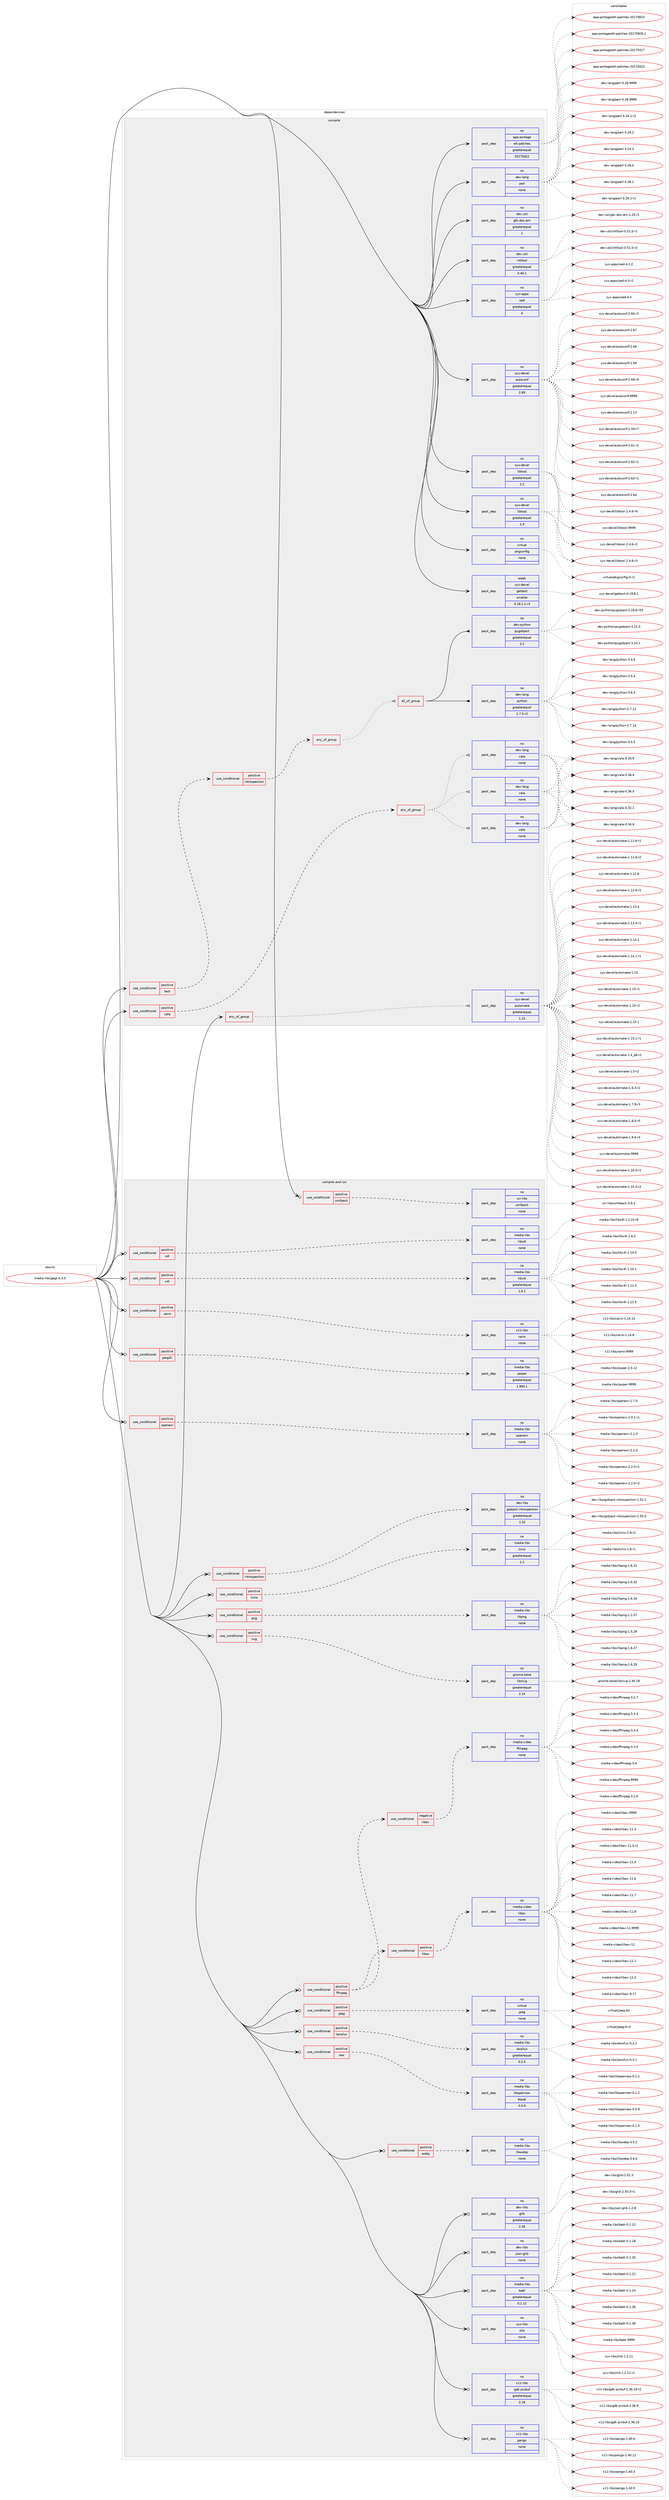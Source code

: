 digraph prolog {

# *************
# Graph options
# *************

newrank=true;
concentrate=true;
compound=true;
graph [rankdir=LR,fontname=Helvetica,fontsize=10,ranksep=1.5];#, ranksep=2.5, nodesep=0.2];
edge  [arrowhead=vee];
node  [fontname=Helvetica,fontsize=10];

# **********
# The ebuild
# **********

subgraph cluster_leftcol {
color=gray;
rank=same;
label=<<i>ebuild</i>>;
id [label="media-libs/gegl-0.3.0", color=red, width=4, href="../media-libs/gegl-0.3.0.svg"];
}

# ****************
# The dependencies
# ****************

subgraph cluster_midcol {
color=gray;
label=<<i>dependencies</i>>;
subgraph cluster_compile {
fillcolor="#eeeeee";
style=filled;
label=<<i>compile</i>>;
subgraph any5396 {
dependency360528 [label=<<TABLE BORDER="0" CELLBORDER="1" CELLSPACING="0" CELLPADDING="4"><TR><TD CELLPADDING="10">any_of_group</TD></TR></TABLE>>, shape=none, color=red];subgraph pack266048 {
dependency360529 [label=<<TABLE BORDER="0" CELLBORDER="1" CELLSPACING="0" CELLPADDING="4" WIDTH="220"><TR><TD ROWSPAN="6" CELLPADDING="30">pack_dep</TD></TR><TR><TD WIDTH="110">no</TD></TR><TR><TD>sys-devel</TD></TR><TR><TD>automake</TD></TR><TR><TD>greaterequal</TD></TR><TR><TD>1.15</TD></TR></TABLE>>, shape=none, color=blue];
}
dependency360528:e -> dependency360529:w [weight=20,style="dotted",arrowhead="oinv"];
}
id:e -> dependency360528:w [weight=20,style="solid",arrowhead="vee"];
subgraph cond88955 {
dependency360530 [label=<<TABLE BORDER="0" CELLBORDER="1" CELLSPACING="0" CELLPADDING="4"><TR><TD ROWSPAN="3" CELLPADDING="10">use_conditional</TD></TR><TR><TD>positive</TD></TR><TR><TD>test</TD></TR></TABLE>>, shape=none, color=red];
subgraph cond88956 {
dependency360531 [label=<<TABLE BORDER="0" CELLBORDER="1" CELLSPACING="0" CELLPADDING="4"><TR><TD ROWSPAN="3" CELLPADDING="10">use_conditional</TD></TR><TR><TD>positive</TD></TR><TR><TD>introspection</TD></TR></TABLE>>, shape=none, color=red];
subgraph any5397 {
dependency360532 [label=<<TABLE BORDER="0" CELLBORDER="1" CELLSPACING="0" CELLPADDING="4"><TR><TD CELLPADDING="10">any_of_group</TD></TR></TABLE>>, shape=none, color=red];subgraph all132 {
dependency360533 [label=<<TABLE BORDER="0" CELLBORDER="1" CELLSPACING="0" CELLPADDING="4"><TR><TD CELLPADDING="10">all_of_group</TD></TR></TABLE>>, shape=none, color=red];subgraph pack266049 {
dependency360534 [label=<<TABLE BORDER="0" CELLBORDER="1" CELLSPACING="0" CELLPADDING="4" WIDTH="220"><TR><TD ROWSPAN="6" CELLPADDING="30">pack_dep</TD></TR><TR><TD WIDTH="110">no</TD></TR><TR><TD>dev-lang</TD></TR><TR><TD>python</TD></TR><TR><TD>greaterequal</TD></TR><TR><TD>2.7.5-r2</TD></TR></TABLE>>, shape=none, color=blue];
}
dependency360533:e -> dependency360534:w [weight=20,style="solid",arrowhead="inv"];
subgraph pack266050 {
dependency360535 [label=<<TABLE BORDER="0" CELLBORDER="1" CELLSPACING="0" CELLPADDING="4" WIDTH="220"><TR><TD ROWSPAN="6" CELLPADDING="30">pack_dep</TD></TR><TR><TD WIDTH="110">no</TD></TR><TR><TD>dev-python</TD></TR><TR><TD>pygobject</TD></TR><TR><TD>greaterequal</TD></TR><TR><TD>3.2</TD></TR></TABLE>>, shape=none, color=blue];
}
dependency360533:e -> dependency360535:w [weight=20,style="solid",arrowhead="inv"];
}
dependency360532:e -> dependency360533:w [weight=20,style="dotted",arrowhead="oinv"];
}
dependency360531:e -> dependency360532:w [weight=20,style="dashed",arrowhead="vee"];
}
dependency360530:e -> dependency360531:w [weight=20,style="dashed",arrowhead="vee"];
}
id:e -> dependency360530:w [weight=20,style="solid",arrowhead="vee"];
subgraph cond88957 {
dependency360536 [label=<<TABLE BORDER="0" CELLBORDER="1" CELLSPACING="0" CELLPADDING="4"><TR><TD ROWSPAN="3" CELLPADDING="10">use_conditional</TD></TR><TR><TD>positive</TD></TR><TR><TD>vala</TD></TR></TABLE>>, shape=none, color=red];
subgraph any5398 {
dependency360537 [label=<<TABLE BORDER="0" CELLBORDER="1" CELLSPACING="0" CELLPADDING="4"><TR><TD CELLPADDING="10">any_of_group</TD></TR></TABLE>>, shape=none, color=red];subgraph pack266051 {
dependency360538 [label=<<TABLE BORDER="0" CELLBORDER="1" CELLSPACING="0" CELLPADDING="4" WIDTH="220"><TR><TD ROWSPAN="6" CELLPADDING="30">pack_dep</TD></TR><TR><TD WIDTH="110">no</TD></TR><TR><TD>dev-lang</TD></TR><TR><TD>vala</TD></TR><TR><TD>none</TD></TR><TR><TD></TD></TR></TABLE>>, shape=none, color=blue];
}
dependency360537:e -> dependency360538:w [weight=20,style="dotted",arrowhead="oinv"];
subgraph pack266052 {
dependency360539 [label=<<TABLE BORDER="0" CELLBORDER="1" CELLSPACING="0" CELLPADDING="4" WIDTH="220"><TR><TD ROWSPAN="6" CELLPADDING="30">pack_dep</TD></TR><TR><TD WIDTH="110">no</TD></TR><TR><TD>dev-lang</TD></TR><TR><TD>vala</TD></TR><TR><TD>none</TD></TR><TR><TD></TD></TR></TABLE>>, shape=none, color=blue];
}
dependency360537:e -> dependency360539:w [weight=20,style="dotted",arrowhead="oinv"];
subgraph pack266053 {
dependency360540 [label=<<TABLE BORDER="0" CELLBORDER="1" CELLSPACING="0" CELLPADDING="4" WIDTH="220"><TR><TD ROWSPAN="6" CELLPADDING="30">pack_dep</TD></TR><TR><TD WIDTH="110">no</TD></TR><TR><TD>dev-lang</TD></TR><TR><TD>vala</TD></TR><TR><TD>none</TD></TR><TR><TD></TD></TR></TABLE>>, shape=none, color=blue];
}
dependency360537:e -> dependency360540:w [weight=20,style="dotted",arrowhead="oinv"];
}
dependency360536:e -> dependency360537:w [weight=20,style="dashed",arrowhead="vee"];
}
id:e -> dependency360536:w [weight=20,style="solid",arrowhead="vee"];
subgraph pack266054 {
dependency360541 [label=<<TABLE BORDER="0" CELLBORDER="1" CELLSPACING="0" CELLPADDING="4" WIDTH="220"><TR><TD ROWSPAN="6" CELLPADDING="30">pack_dep</TD></TR><TR><TD WIDTH="110">no</TD></TR><TR><TD>app-portage</TD></TR><TR><TD>elt-patches</TD></TR><TR><TD>greaterequal</TD></TR><TR><TD>20170422</TD></TR></TABLE>>, shape=none, color=blue];
}
id:e -> dependency360541:w [weight=20,style="solid",arrowhead="vee"];
subgraph pack266055 {
dependency360542 [label=<<TABLE BORDER="0" CELLBORDER="1" CELLSPACING="0" CELLPADDING="4" WIDTH="220"><TR><TD ROWSPAN="6" CELLPADDING="30">pack_dep</TD></TR><TR><TD WIDTH="110">no</TD></TR><TR><TD>dev-lang</TD></TR><TR><TD>perl</TD></TR><TR><TD>none</TD></TR><TR><TD></TD></TR></TABLE>>, shape=none, color=blue];
}
id:e -> dependency360542:w [weight=20,style="solid",arrowhead="vee"];
subgraph pack266056 {
dependency360543 [label=<<TABLE BORDER="0" CELLBORDER="1" CELLSPACING="0" CELLPADDING="4" WIDTH="220"><TR><TD ROWSPAN="6" CELLPADDING="30">pack_dep</TD></TR><TR><TD WIDTH="110">no</TD></TR><TR><TD>dev-util</TD></TR><TR><TD>gtk-doc-am</TD></TR><TR><TD>greaterequal</TD></TR><TR><TD>1</TD></TR></TABLE>>, shape=none, color=blue];
}
id:e -> dependency360543:w [weight=20,style="solid",arrowhead="vee"];
subgraph pack266057 {
dependency360544 [label=<<TABLE BORDER="0" CELLBORDER="1" CELLSPACING="0" CELLPADDING="4" WIDTH="220"><TR><TD ROWSPAN="6" CELLPADDING="30">pack_dep</TD></TR><TR><TD WIDTH="110">no</TD></TR><TR><TD>dev-util</TD></TR><TR><TD>intltool</TD></TR><TR><TD>greaterequal</TD></TR><TR><TD>0.40.1</TD></TR></TABLE>>, shape=none, color=blue];
}
id:e -> dependency360544:w [weight=20,style="solid",arrowhead="vee"];
subgraph pack266058 {
dependency360545 [label=<<TABLE BORDER="0" CELLBORDER="1" CELLSPACING="0" CELLPADDING="4" WIDTH="220"><TR><TD ROWSPAN="6" CELLPADDING="30">pack_dep</TD></TR><TR><TD WIDTH="110">no</TD></TR><TR><TD>sys-apps</TD></TR><TR><TD>sed</TD></TR><TR><TD>greaterequal</TD></TR><TR><TD>4</TD></TR></TABLE>>, shape=none, color=blue];
}
id:e -> dependency360545:w [weight=20,style="solid",arrowhead="vee"];
subgraph pack266059 {
dependency360546 [label=<<TABLE BORDER="0" CELLBORDER="1" CELLSPACING="0" CELLPADDING="4" WIDTH="220"><TR><TD ROWSPAN="6" CELLPADDING="30">pack_dep</TD></TR><TR><TD WIDTH="110">no</TD></TR><TR><TD>sys-devel</TD></TR><TR><TD>autoconf</TD></TR><TR><TD>greaterequal</TD></TR><TR><TD>2.69</TD></TR></TABLE>>, shape=none, color=blue];
}
id:e -> dependency360546:w [weight=20,style="solid",arrowhead="vee"];
subgraph pack266060 {
dependency360547 [label=<<TABLE BORDER="0" CELLBORDER="1" CELLSPACING="0" CELLPADDING="4" WIDTH="220"><TR><TD ROWSPAN="6" CELLPADDING="30">pack_dep</TD></TR><TR><TD WIDTH="110">no</TD></TR><TR><TD>sys-devel</TD></TR><TR><TD>libtool</TD></TR><TR><TD>greaterequal</TD></TR><TR><TD>2.2</TD></TR></TABLE>>, shape=none, color=blue];
}
id:e -> dependency360547:w [weight=20,style="solid",arrowhead="vee"];
subgraph pack266061 {
dependency360548 [label=<<TABLE BORDER="0" CELLBORDER="1" CELLSPACING="0" CELLPADDING="4" WIDTH="220"><TR><TD ROWSPAN="6" CELLPADDING="30">pack_dep</TD></TR><TR><TD WIDTH="110">no</TD></TR><TR><TD>sys-devel</TD></TR><TR><TD>libtool</TD></TR><TR><TD>greaterequal</TD></TR><TR><TD>2.4</TD></TR></TABLE>>, shape=none, color=blue];
}
id:e -> dependency360548:w [weight=20,style="solid",arrowhead="vee"];
subgraph pack266062 {
dependency360549 [label=<<TABLE BORDER="0" CELLBORDER="1" CELLSPACING="0" CELLPADDING="4" WIDTH="220"><TR><TD ROWSPAN="6" CELLPADDING="30">pack_dep</TD></TR><TR><TD WIDTH="110">no</TD></TR><TR><TD>virtual</TD></TR><TR><TD>pkgconfig</TD></TR><TR><TD>none</TD></TR><TR><TD></TD></TR></TABLE>>, shape=none, color=blue];
}
id:e -> dependency360549:w [weight=20,style="solid",arrowhead="vee"];
subgraph pack266063 {
dependency360550 [label=<<TABLE BORDER="0" CELLBORDER="1" CELLSPACING="0" CELLPADDING="4" WIDTH="220"><TR><TD ROWSPAN="6" CELLPADDING="30">pack_dep</TD></TR><TR><TD WIDTH="110">weak</TD></TR><TR><TD>sys-devel</TD></TR><TR><TD>gettext</TD></TR><TR><TD>smaller</TD></TR><TR><TD>0.18.1.1-r3</TD></TR></TABLE>>, shape=none, color=blue];
}
id:e -> dependency360550:w [weight=20,style="solid",arrowhead="vee"];
}
subgraph cluster_compileandrun {
fillcolor="#eeeeee";
style=filled;
label=<<i>compile and run</i>>;
subgraph cond88958 {
dependency360551 [label=<<TABLE BORDER="0" CELLBORDER="1" CELLSPACING="0" CELLPADDING="4"><TR><TD ROWSPAN="3" CELLPADDING="10">use_conditional</TD></TR><TR><TD>positive</TD></TR><TR><TD>cairo</TD></TR></TABLE>>, shape=none, color=red];
subgraph pack266064 {
dependency360552 [label=<<TABLE BORDER="0" CELLBORDER="1" CELLSPACING="0" CELLPADDING="4" WIDTH="220"><TR><TD ROWSPAN="6" CELLPADDING="30">pack_dep</TD></TR><TR><TD WIDTH="110">no</TD></TR><TR><TD>x11-libs</TD></TR><TR><TD>cairo</TD></TR><TR><TD>none</TD></TR><TR><TD></TD></TR></TABLE>>, shape=none, color=blue];
}
dependency360551:e -> dependency360552:w [weight=20,style="dashed",arrowhead="vee"];
}
id:e -> dependency360551:w [weight=20,style="solid",arrowhead="odotvee"];
subgraph cond88959 {
dependency360553 [label=<<TABLE BORDER="0" CELLBORDER="1" CELLSPACING="0" CELLPADDING="4"><TR><TD ROWSPAN="3" CELLPADDING="10">use_conditional</TD></TR><TR><TD>positive</TD></TR><TR><TD>ffmpeg</TD></TR></TABLE>>, shape=none, color=red];
subgraph cond88960 {
dependency360554 [label=<<TABLE BORDER="0" CELLBORDER="1" CELLSPACING="0" CELLPADDING="4"><TR><TD ROWSPAN="3" CELLPADDING="10">use_conditional</TD></TR><TR><TD>positive</TD></TR><TR><TD>libav</TD></TR></TABLE>>, shape=none, color=red];
subgraph pack266065 {
dependency360555 [label=<<TABLE BORDER="0" CELLBORDER="1" CELLSPACING="0" CELLPADDING="4" WIDTH="220"><TR><TD ROWSPAN="6" CELLPADDING="30">pack_dep</TD></TR><TR><TD WIDTH="110">no</TD></TR><TR><TD>media-video</TD></TR><TR><TD>libav</TD></TR><TR><TD>none</TD></TR><TR><TD></TD></TR></TABLE>>, shape=none, color=blue];
}
dependency360554:e -> dependency360555:w [weight=20,style="dashed",arrowhead="vee"];
}
dependency360553:e -> dependency360554:w [weight=20,style="dashed",arrowhead="vee"];
subgraph cond88961 {
dependency360556 [label=<<TABLE BORDER="0" CELLBORDER="1" CELLSPACING="0" CELLPADDING="4"><TR><TD ROWSPAN="3" CELLPADDING="10">use_conditional</TD></TR><TR><TD>negative</TD></TR><TR><TD>libav</TD></TR></TABLE>>, shape=none, color=red];
subgraph pack266066 {
dependency360557 [label=<<TABLE BORDER="0" CELLBORDER="1" CELLSPACING="0" CELLPADDING="4" WIDTH="220"><TR><TD ROWSPAN="6" CELLPADDING="30">pack_dep</TD></TR><TR><TD WIDTH="110">no</TD></TR><TR><TD>media-video</TD></TR><TR><TD>ffmpeg</TD></TR><TR><TD>none</TD></TR><TR><TD></TD></TR></TABLE>>, shape=none, color=blue];
}
dependency360556:e -> dependency360557:w [weight=20,style="dashed",arrowhead="vee"];
}
dependency360553:e -> dependency360556:w [weight=20,style="dashed",arrowhead="vee"];
}
id:e -> dependency360553:w [weight=20,style="solid",arrowhead="odotvee"];
subgraph cond88962 {
dependency360558 [label=<<TABLE BORDER="0" CELLBORDER="1" CELLSPACING="0" CELLPADDING="4"><TR><TD ROWSPAN="3" CELLPADDING="10">use_conditional</TD></TR><TR><TD>positive</TD></TR><TR><TD>introspection</TD></TR></TABLE>>, shape=none, color=red];
subgraph pack266067 {
dependency360559 [label=<<TABLE BORDER="0" CELLBORDER="1" CELLSPACING="0" CELLPADDING="4" WIDTH="220"><TR><TD ROWSPAN="6" CELLPADDING="30">pack_dep</TD></TR><TR><TD WIDTH="110">no</TD></TR><TR><TD>dev-libs</TD></TR><TR><TD>gobject-introspection</TD></TR><TR><TD>greaterequal</TD></TR><TR><TD>1.32</TD></TR></TABLE>>, shape=none, color=blue];
}
dependency360558:e -> dependency360559:w [weight=20,style="dashed",arrowhead="vee"];
}
id:e -> dependency360558:w [weight=20,style="solid",arrowhead="odotvee"];
subgraph cond88963 {
dependency360560 [label=<<TABLE BORDER="0" CELLBORDER="1" CELLSPACING="0" CELLPADDING="4"><TR><TD ROWSPAN="3" CELLPADDING="10">use_conditional</TD></TR><TR><TD>positive</TD></TR><TR><TD>jpeg</TD></TR></TABLE>>, shape=none, color=red];
subgraph pack266068 {
dependency360561 [label=<<TABLE BORDER="0" CELLBORDER="1" CELLSPACING="0" CELLPADDING="4" WIDTH="220"><TR><TD ROWSPAN="6" CELLPADDING="30">pack_dep</TD></TR><TR><TD WIDTH="110">no</TD></TR><TR><TD>virtual</TD></TR><TR><TD>jpeg</TD></TR><TR><TD>none</TD></TR><TR><TD></TD></TR></TABLE>>, shape=none, color=blue];
}
dependency360560:e -> dependency360561:w [weight=20,style="dashed",arrowhead="vee"];
}
id:e -> dependency360560:w [weight=20,style="solid",arrowhead="odotvee"];
subgraph cond88964 {
dependency360562 [label=<<TABLE BORDER="0" CELLBORDER="1" CELLSPACING="0" CELLPADDING="4"><TR><TD ROWSPAN="3" CELLPADDING="10">use_conditional</TD></TR><TR><TD>positive</TD></TR><TR><TD>jpeg2k</TD></TR></TABLE>>, shape=none, color=red];
subgraph pack266069 {
dependency360563 [label=<<TABLE BORDER="0" CELLBORDER="1" CELLSPACING="0" CELLPADDING="4" WIDTH="220"><TR><TD ROWSPAN="6" CELLPADDING="30">pack_dep</TD></TR><TR><TD WIDTH="110">no</TD></TR><TR><TD>media-libs</TD></TR><TR><TD>jasper</TD></TR><TR><TD>greaterequal</TD></TR><TR><TD>1.900.1</TD></TR></TABLE>>, shape=none, color=blue];
}
dependency360562:e -> dependency360563:w [weight=20,style="dashed",arrowhead="vee"];
}
id:e -> dependency360562:w [weight=20,style="solid",arrowhead="odotvee"];
subgraph cond88965 {
dependency360564 [label=<<TABLE BORDER="0" CELLBORDER="1" CELLSPACING="0" CELLPADDING="4"><TR><TD ROWSPAN="3" CELLPADDING="10">use_conditional</TD></TR><TR><TD>positive</TD></TR><TR><TD>lcms</TD></TR></TABLE>>, shape=none, color=red];
subgraph pack266070 {
dependency360565 [label=<<TABLE BORDER="0" CELLBORDER="1" CELLSPACING="0" CELLPADDING="4" WIDTH="220"><TR><TD ROWSPAN="6" CELLPADDING="30">pack_dep</TD></TR><TR><TD WIDTH="110">no</TD></TR><TR><TD>media-libs</TD></TR><TR><TD>lcms</TD></TR><TR><TD>greaterequal</TD></TR><TR><TD>2.2</TD></TR></TABLE>>, shape=none, color=blue];
}
dependency360564:e -> dependency360565:w [weight=20,style="dashed",arrowhead="vee"];
}
id:e -> dependency360564:w [weight=20,style="solid",arrowhead="odotvee"];
subgraph cond88966 {
dependency360566 [label=<<TABLE BORDER="0" CELLBORDER="1" CELLSPACING="0" CELLPADDING="4"><TR><TD ROWSPAN="3" CELLPADDING="10">use_conditional</TD></TR><TR><TD>positive</TD></TR><TR><TD>lensfun</TD></TR></TABLE>>, shape=none, color=red];
subgraph pack266071 {
dependency360567 [label=<<TABLE BORDER="0" CELLBORDER="1" CELLSPACING="0" CELLPADDING="4" WIDTH="220"><TR><TD ROWSPAN="6" CELLPADDING="30">pack_dep</TD></TR><TR><TD WIDTH="110">no</TD></TR><TR><TD>media-libs</TD></TR><TR><TD>lensfun</TD></TR><TR><TD>greaterequal</TD></TR><TR><TD>0.2.5</TD></TR></TABLE>>, shape=none, color=blue];
}
dependency360566:e -> dependency360567:w [weight=20,style="dashed",arrowhead="vee"];
}
id:e -> dependency360566:w [weight=20,style="solid",arrowhead="odotvee"];
subgraph cond88967 {
dependency360568 [label=<<TABLE BORDER="0" CELLBORDER="1" CELLSPACING="0" CELLPADDING="4"><TR><TD ROWSPAN="3" CELLPADDING="10">use_conditional</TD></TR><TR><TD>positive</TD></TR><TR><TD>openexr</TD></TR></TABLE>>, shape=none, color=red];
subgraph pack266072 {
dependency360569 [label=<<TABLE BORDER="0" CELLBORDER="1" CELLSPACING="0" CELLPADDING="4" WIDTH="220"><TR><TD ROWSPAN="6" CELLPADDING="30">pack_dep</TD></TR><TR><TD WIDTH="110">no</TD></TR><TR><TD>media-libs</TD></TR><TR><TD>openexr</TD></TR><TR><TD>none</TD></TR><TR><TD></TD></TR></TABLE>>, shape=none, color=blue];
}
dependency360568:e -> dependency360569:w [weight=20,style="dashed",arrowhead="vee"];
}
id:e -> dependency360568:w [weight=20,style="solid",arrowhead="odotvee"];
subgraph cond88968 {
dependency360570 [label=<<TABLE BORDER="0" CELLBORDER="1" CELLSPACING="0" CELLPADDING="4"><TR><TD ROWSPAN="3" CELLPADDING="10">use_conditional</TD></TR><TR><TD>positive</TD></TR><TR><TD>png</TD></TR></TABLE>>, shape=none, color=red];
subgraph pack266073 {
dependency360571 [label=<<TABLE BORDER="0" CELLBORDER="1" CELLSPACING="0" CELLPADDING="4" WIDTH="220"><TR><TD ROWSPAN="6" CELLPADDING="30">pack_dep</TD></TR><TR><TD WIDTH="110">no</TD></TR><TR><TD>media-libs</TD></TR><TR><TD>libpng</TD></TR><TR><TD>none</TD></TR><TR><TD></TD></TR></TABLE>>, shape=none, color=blue];
}
dependency360570:e -> dependency360571:w [weight=20,style="dashed",arrowhead="vee"];
}
id:e -> dependency360570:w [weight=20,style="solid",arrowhead="odotvee"];
subgraph cond88969 {
dependency360572 [label=<<TABLE BORDER="0" CELLBORDER="1" CELLSPACING="0" CELLPADDING="4"><TR><TD ROWSPAN="3" CELLPADDING="10">use_conditional</TD></TR><TR><TD>positive</TD></TR><TR><TD>raw</TD></TR></TABLE>>, shape=none, color=red];
subgraph pack266074 {
dependency360573 [label=<<TABLE BORDER="0" CELLBORDER="1" CELLSPACING="0" CELLPADDING="4" WIDTH="220"><TR><TD ROWSPAN="6" CELLPADDING="30">pack_dep</TD></TR><TR><TD WIDTH="110">no</TD></TR><TR><TD>media-libs</TD></TR><TR><TD>libopenraw</TD></TR><TR><TD>equal</TD></TR><TR><TD>0.0.9</TD></TR></TABLE>>, shape=none, color=blue];
}
dependency360572:e -> dependency360573:w [weight=20,style="dashed",arrowhead="vee"];
}
id:e -> dependency360572:w [weight=20,style="solid",arrowhead="odotvee"];
subgraph cond88970 {
dependency360574 [label=<<TABLE BORDER="0" CELLBORDER="1" CELLSPACING="0" CELLPADDING="4"><TR><TD ROWSPAN="3" CELLPADDING="10">use_conditional</TD></TR><TR><TD>positive</TD></TR><TR><TD>sdl</TD></TR></TABLE>>, shape=none, color=red];
subgraph pack266075 {
dependency360575 [label=<<TABLE BORDER="0" CELLBORDER="1" CELLSPACING="0" CELLPADDING="4" WIDTH="220"><TR><TD ROWSPAN="6" CELLPADDING="30">pack_dep</TD></TR><TR><TD WIDTH="110">no</TD></TR><TR><TD>media-libs</TD></TR><TR><TD>libsdl</TD></TR><TR><TD>none</TD></TR><TR><TD></TD></TR></TABLE>>, shape=none, color=blue];
}
dependency360574:e -> dependency360575:w [weight=20,style="dashed",arrowhead="vee"];
}
id:e -> dependency360574:w [weight=20,style="solid",arrowhead="odotvee"];
subgraph cond88971 {
dependency360576 [label=<<TABLE BORDER="0" CELLBORDER="1" CELLSPACING="0" CELLPADDING="4"><TR><TD ROWSPAN="3" CELLPADDING="10">use_conditional</TD></TR><TR><TD>positive</TD></TR><TR><TD>svg</TD></TR></TABLE>>, shape=none, color=red];
subgraph pack266076 {
dependency360577 [label=<<TABLE BORDER="0" CELLBORDER="1" CELLSPACING="0" CELLPADDING="4" WIDTH="220"><TR><TD ROWSPAN="6" CELLPADDING="30">pack_dep</TD></TR><TR><TD WIDTH="110">no</TD></TR><TR><TD>gnome-base</TD></TR><TR><TD>librsvg</TD></TR><TR><TD>greaterequal</TD></TR><TR><TD>2.14</TD></TR></TABLE>>, shape=none, color=blue];
}
dependency360576:e -> dependency360577:w [weight=20,style="dashed",arrowhead="vee"];
}
id:e -> dependency360576:w [weight=20,style="solid",arrowhead="odotvee"];
subgraph cond88972 {
dependency360578 [label=<<TABLE BORDER="0" CELLBORDER="1" CELLSPACING="0" CELLPADDING="4"><TR><TD ROWSPAN="3" CELLPADDING="10">use_conditional</TD></TR><TR><TD>positive</TD></TR><TR><TD>umfpack</TD></TR></TABLE>>, shape=none, color=red];
subgraph pack266077 {
dependency360579 [label=<<TABLE BORDER="0" CELLBORDER="1" CELLSPACING="0" CELLPADDING="4" WIDTH="220"><TR><TD ROWSPAN="6" CELLPADDING="30">pack_dep</TD></TR><TR><TD WIDTH="110">no</TD></TR><TR><TD>sci-libs</TD></TR><TR><TD>umfpack</TD></TR><TR><TD>none</TD></TR><TR><TD></TD></TR></TABLE>>, shape=none, color=blue];
}
dependency360578:e -> dependency360579:w [weight=20,style="dashed",arrowhead="vee"];
}
id:e -> dependency360578:w [weight=20,style="solid",arrowhead="odotvee"];
subgraph cond88973 {
dependency360580 [label=<<TABLE BORDER="0" CELLBORDER="1" CELLSPACING="0" CELLPADDING="4"><TR><TD ROWSPAN="3" CELLPADDING="10">use_conditional</TD></TR><TR><TD>positive</TD></TR><TR><TD>v4l</TD></TR></TABLE>>, shape=none, color=red];
subgraph pack266078 {
dependency360581 [label=<<TABLE BORDER="0" CELLBORDER="1" CELLSPACING="0" CELLPADDING="4" WIDTH="220"><TR><TD ROWSPAN="6" CELLPADDING="30">pack_dep</TD></TR><TR><TD WIDTH="110">no</TD></TR><TR><TD>media-libs</TD></TR><TR><TD>libv4l</TD></TR><TR><TD>greaterequal</TD></TR><TR><TD>1.0.1</TD></TR></TABLE>>, shape=none, color=blue];
}
dependency360580:e -> dependency360581:w [weight=20,style="dashed",arrowhead="vee"];
}
id:e -> dependency360580:w [weight=20,style="solid",arrowhead="odotvee"];
subgraph cond88974 {
dependency360582 [label=<<TABLE BORDER="0" CELLBORDER="1" CELLSPACING="0" CELLPADDING="4"><TR><TD ROWSPAN="3" CELLPADDING="10">use_conditional</TD></TR><TR><TD>positive</TD></TR><TR><TD>webp</TD></TR></TABLE>>, shape=none, color=red];
subgraph pack266079 {
dependency360583 [label=<<TABLE BORDER="0" CELLBORDER="1" CELLSPACING="0" CELLPADDING="4" WIDTH="220"><TR><TD ROWSPAN="6" CELLPADDING="30">pack_dep</TD></TR><TR><TD WIDTH="110">no</TD></TR><TR><TD>media-libs</TD></TR><TR><TD>libwebp</TD></TR><TR><TD>none</TD></TR><TR><TD></TD></TR></TABLE>>, shape=none, color=blue];
}
dependency360582:e -> dependency360583:w [weight=20,style="dashed",arrowhead="vee"];
}
id:e -> dependency360582:w [weight=20,style="solid",arrowhead="odotvee"];
subgraph pack266080 {
dependency360584 [label=<<TABLE BORDER="0" CELLBORDER="1" CELLSPACING="0" CELLPADDING="4" WIDTH="220"><TR><TD ROWSPAN="6" CELLPADDING="30">pack_dep</TD></TR><TR><TD WIDTH="110">no</TD></TR><TR><TD>dev-libs</TD></TR><TR><TD>glib</TD></TR><TR><TD>greaterequal</TD></TR><TR><TD>2.36</TD></TR></TABLE>>, shape=none, color=blue];
}
id:e -> dependency360584:w [weight=20,style="solid",arrowhead="odotvee"];
subgraph pack266081 {
dependency360585 [label=<<TABLE BORDER="0" CELLBORDER="1" CELLSPACING="0" CELLPADDING="4" WIDTH="220"><TR><TD ROWSPAN="6" CELLPADDING="30">pack_dep</TD></TR><TR><TD WIDTH="110">no</TD></TR><TR><TD>dev-libs</TD></TR><TR><TD>json-glib</TD></TR><TR><TD>none</TD></TR><TR><TD></TD></TR></TABLE>>, shape=none, color=blue];
}
id:e -> dependency360585:w [weight=20,style="solid",arrowhead="odotvee"];
subgraph pack266082 {
dependency360586 [label=<<TABLE BORDER="0" CELLBORDER="1" CELLSPACING="0" CELLPADDING="4" WIDTH="220"><TR><TD ROWSPAN="6" CELLPADDING="30">pack_dep</TD></TR><TR><TD WIDTH="110">no</TD></TR><TR><TD>media-libs</TD></TR><TR><TD>babl</TD></TR><TR><TD>greaterequal</TD></TR><TR><TD>0.1.12</TD></TR></TABLE>>, shape=none, color=blue];
}
id:e -> dependency360586:w [weight=20,style="solid",arrowhead="odotvee"];
subgraph pack266083 {
dependency360587 [label=<<TABLE BORDER="0" CELLBORDER="1" CELLSPACING="0" CELLPADDING="4" WIDTH="220"><TR><TD ROWSPAN="6" CELLPADDING="30">pack_dep</TD></TR><TR><TD WIDTH="110">no</TD></TR><TR><TD>sys-libs</TD></TR><TR><TD>zlib</TD></TR><TR><TD>none</TD></TR><TR><TD></TD></TR></TABLE>>, shape=none, color=blue];
}
id:e -> dependency360587:w [weight=20,style="solid",arrowhead="odotvee"];
subgraph pack266084 {
dependency360588 [label=<<TABLE BORDER="0" CELLBORDER="1" CELLSPACING="0" CELLPADDING="4" WIDTH="220"><TR><TD ROWSPAN="6" CELLPADDING="30">pack_dep</TD></TR><TR><TD WIDTH="110">no</TD></TR><TR><TD>x11-libs</TD></TR><TR><TD>gdk-pixbuf</TD></TR><TR><TD>greaterequal</TD></TR><TR><TD>2.18</TD></TR></TABLE>>, shape=none, color=blue];
}
id:e -> dependency360588:w [weight=20,style="solid",arrowhead="odotvee"];
subgraph pack266085 {
dependency360589 [label=<<TABLE BORDER="0" CELLBORDER="1" CELLSPACING="0" CELLPADDING="4" WIDTH="220"><TR><TD ROWSPAN="6" CELLPADDING="30">pack_dep</TD></TR><TR><TD WIDTH="110">no</TD></TR><TR><TD>x11-libs</TD></TR><TR><TD>pango</TD></TR><TR><TD>none</TD></TR><TR><TD></TD></TR></TABLE>>, shape=none, color=blue];
}
id:e -> dependency360589:w [weight=20,style="solid",arrowhead="odotvee"];
}
subgraph cluster_run {
fillcolor="#eeeeee";
style=filled;
label=<<i>run</i>>;
}
}

# **************
# The candidates
# **************

subgraph cluster_choices {
rank=same;
color=gray;
label=<<i>candidates</i>>;

subgraph choice266048 {
color=black;
nodesep=1;
choice11512111545100101118101108479711711611110997107101454946494846514511449 [label="sys-devel/automake-1.10.3-r1", color=red, width=4,href="../sys-devel/automake-1.10.3-r1.svg"];
choice11512111545100101118101108479711711611110997107101454946494846514511450 [label="sys-devel/automake-1.10.3-r2", color=red, width=4,href="../sys-devel/automake-1.10.3-r2.svg"];
choice11512111545100101118101108479711711611110997107101454946494946544511449 [label="sys-devel/automake-1.11.6-r1", color=red, width=4,href="../sys-devel/automake-1.11.6-r1.svg"];
choice11512111545100101118101108479711711611110997107101454946494946544511450 [label="sys-devel/automake-1.11.6-r2", color=red, width=4,href="../sys-devel/automake-1.11.6-r2.svg"];
choice1151211154510010111810110847971171161111099710710145494649504654 [label="sys-devel/automake-1.12.6", color=red, width=4,href="../sys-devel/automake-1.12.6.svg"];
choice11512111545100101118101108479711711611110997107101454946495046544511449 [label="sys-devel/automake-1.12.6-r1", color=red, width=4,href="../sys-devel/automake-1.12.6-r1.svg"];
choice1151211154510010111810110847971171161111099710710145494649514652 [label="sys-devel/automake-1.13.4", color=red, width=4,href="../sys-devel/automake-1.13.4.svg"];
choice11512111545100101118101108479711711611110997107101454946495146524511449 [label="sys-devel/automake-1.13.4-r1", color=red, width=4,href="../sys-devel/automake-1.13.4-r1.svg"];
choice1151211154510010111810110847971171161111099710710145494649524649 [label="sys-devel/automake-1.14.1", color=red, width=4,href="../sys-devel/automake-1.14.1.svg"];
choice11512111545100101118101108479711711611110997107101454946495246494511449 [label="sys-devel/automake-1.14.1-r1", color=red, width=4,href="../sys-devel/automake-1.14.1-r1.svg"];
choice115121115451001011181011084797117116111109971071014549464953 [label="sys-devel/automake-1.15", color=red, width=4,href="../sys-devel/automake-1.15.svg"];
choice1151211154510010111810110847971171161111099710710145494649534511449 [label="sys-devel/automake-1.15-r1", color=red, width=4,href="../sys-devel/automake-1.15-r1.svg"];
choice1151211154510010111810110847971171161111099710710145494649534511450 [label="sys-devel/automake-1.15-r2", color=red, width=4,href="../sys-devel/automake-1.15-r2.svg"];
choice1151211154510010111810110847971171161111099710710145494649534649 [label="sys-devel/automake-1.15.1", color=red, width=4,href="../sys-devel/automake-1.15.1.svg"];
choice11512111545100101118101108479711711611110997107101454946495346494511449 [label="sys-devel/automake-1.15.1-r1", color=red, width=4,href="../sys-devel/automake-1.15.1-r1.svg"];
choice115121115451001011181011084797117116111109971071014549465295112544511450 [label="sys-devel/automake-1.4_p6-r2", color=red, width=4,href="../sys-devel/automake-1.4_p6-r2.svg"];
choice11512111545100101118101108479711711611110997107101454946534511450 [label="sys-devel/automake-1.5-r2", color=red, width=4,href="../sys-devel/automake-1.5-r2.svg"];
choice115121115451001011181011084797117116111109971071014549465446514511450 [label="sys-devel/automake-1.6.3-r2", color=red, width=4,href="../sys-devel/automake-1.6.3-r2.svg"];
choice115121115451001011181011084797117116111109971071014549465546574511451 [label="sys-devel/automake-1.7.9-r3", color=red, width=4,href="../sys-devel/automake-1.7.9-r3.svg"];
choice115121115451001011181011084797117116111109971071014549465646534511453 [label="sys-devel/automake-1.8.5-r5", color=red, width=4,href="../sys-devel/automake-1.8.5-r5.svg"];
choice115121115451001011181011084797117116111109971071014549465746544511452 [label="sys-devel/automake-1.9.6-r4", color=red, width=4,href="../sys-devel/automake-1.9.6-r4.svg"];
choice115121115451001011181011084797117116111109971071014557575757 [label="sys-devel/automake-9999", color=red, width=4,href="../sys-devel/automake-9999.svg"];
dependency360529:e -> choice11512111545100101118101108479711711611110997107101454946494846514511449:w [style=dotted,weight="100"];
dependency360529:e -> choice11512111545100101118101108479711711611110997107101454946494846514511450:w [style=dotted,weight="100"];
dependency360529:e -> choice11512111545100101118101108479711711611110997107101454946494946544511449:w [style=dotted,weight="100"];
dependency360529:e -> choice11512111545100101118101108479711711611110997107101454946494946544511450:w [style=dotted,weight="100"];
dependency360529:e -> choice1151211154510010111810110847971171161111099710710145494649504654:w [style=dotted,weight="100"];
dependency360529:e -> choice11512111545100101118101108479711711611110997107101454946495046544511449:w [style=dotted,weight="100"];
dependency360529:e -> choice1151211154510010111810110847971171161111099710710145494649514652:w [style=dotted,weight="100"];
dependency360529:e -> choice11512111545100101118101108479711711611110997107101454946495146524511449:w [style=dotted,weight="100"];
dependency360529:e -> choice1151211154510010111810110847971171161111099710710145494649524649:w [style=dotted,weight="100"];
dependency360529:e -> choice11512111545100101118101108479711711611110997107101454946495246494511449:w [style=dotted,weight="100"];
dependency360529:e -> choice115121115451001011181011084797117116111109971071014549464953:w [style=dotted,weight="100"];
dependency360529:e -> choice1151211154510010111810110847971171161111099710710145494649534511449:w [style=dotted,weight="100"];
dependency360529:e -> choice1151211154510010111810110847971171161111099710710145494649534511450:w [style=dotted,weight="100"];
dependency360529:e -> choice1151211154510010111810110847971171161111099710710145494649534649:w [style=dotted,weight="100"];
dependency360529:e -> choice11512111545100101118101108479711711611110997107101454946495346494511449:w [style=dotted,weight="100"];
dependency360529:e -> choice115121115451001011181011084797117116111109971071014549465295112544511450:w [style=dotted,weight="100"];
dependency360529:e -> choice11512111545100101118101108479711711611110997107101454946534511450:w [style=dotted,weight="100"];
dependency360529:e -> choice115121115451001011181011084797117116111109971071014549465446514511450:w [style=dotted,weight="100"];
dependency360529:e -> choice115121115451001011181011084797117116111109971071014549465546574511451:w [style=dotted,weight="100"];
dependency360529:e -> choice115121115451001011181011084797117116111109971071014549465646534511453:w [style=dotted,weight="100"];
dependency360529:e -> choice115121115451001011181011084797117116111109971071014549465746544511452:w [style=dotted,weight="100"];
dependency360529:e -> choice115121115451001011181011084797117116111109971071014557575757:w [style=dotted,weight="100"];
}
subgraph choice266049 {
color=black;
nodesep=1;
choice10010111845108971101034711212111610411111045504655464950 [label="dev-lang/python-2.7.12", color=red, width=4,href="../dev-lang/python-2.7.12.svg"];
choice10010111845108971101034711212111610411111045504655464952 [label="dev-lang/python-2.7.14", color=red, width=4,href="../dev-lang/python-2.7.14.svg"];
choice100101118451089711010347112121116104111110455146524653 [label="dev-lang/python-3.4.5", color=red, width=4,href="../dev-lang/python-3.4.5.svg"];
choice100101118451089711010347112121116104111110455146524654 [label="dev-lang/python-3.4.6", color=red, width=4,href="../dev-lang/python-3.4.6.svg"];
choice100101118451089711010347112121116104111110455146534652 [label="dev-lang/python-3.5.4", color=red, width=4,href="../dev-lang/python-3.5.4.svg"];
choice100101118451089711010347112121116104111110455146544651 [label="dev-lang/python-3.6.3", color=red, width=4,href="../dev-lang/python-3.6.3.svg"];
dependency360534:e -> choice10010111845108971101034711212111610411111045504655464950:w [style=dotted,weight="100"];
dependency360534:e -> choice10010111845108971101034711212111610411111045504655464952:w [style=dotted,weight="100"];
dependency360534:e -> choice100101118451089711010347112121116104111110455146524653:w [style=dotted,weight="100"];
dependency360534:e -> choice100101118451089711010347112121116104111110455146524654:w [style=dotted,weight="100"];
dependency360534:e -> choice100101118451089711010347112121116104111110455146534652:w [style=dotted,weight="100"];
dependency360534:e -> choice100101118451089711010347112121116104111110455146544651:w [style=dotted,weight="100"];
}
subgraph choice266050 {
color=black;
nodesep=1;
choice1001011184511212111610411111047112121103111981061019911645504650564654451145353 [label="dev-python/pygobject-2.28.6-r55", color=red, width=4,href="../dev-python/pygobject-2.28.6-r55.svg"];
choice1001011184511212111610411111047112121103111981061019911645514650504648 [label="dev-python/pygobject-3.22.0", color=red, width=4,href="../dev-python/pygobject-3.22.0.svg"];
choice1001011184511212111610411111047112121103111981061019911645514650524649 [label="dev-python/pygobject-3.24.1", color=red, width=4,href="../dev-python/pygobject-3.24.1.svg"];
dependency360535:e -> choice1001011184511212111610411111047112121103111981061019911645504650564654451145353:w [style=dotted,weight="100"];
dependency360535:e -> choice1001011184511212111610411111047112121103111981061019911645514650504648:w [style=dotted,weight="100"];
dependency360535:e -> choice1001011184511212111610411111047112121103111981061019911645514650524649:w [style=dotted,weight="100"];
}
subgraph choice266051 {
color=black;
nodesep=1;
choice100101118451089711010347118971089745484651504649 [label="dev-lang/vala-0.32.1", color=red, width=4,href="../dev-lang/vala-0.32.1.svg"];
choice100101118451089711010347118971089745484651524656 [label="dev-lang/vala-0.34.8", color=red, width=4,href="../dev-lang/vala-0.34.8.svg"];
choice100101118451089711010347118971089745484651524657 [label="dev-lang/vala-0.34.9", color=red, width=4,href="../dev-lang/vala-0.34.9.svg"];
choice100101118451089711010347118971089745484651544652 [label="dev-lang/vala-0.36.4", color=red, width=4,href="../dev-lang/vala-0.36.4.svg"];
choice100101118451089711010347118971089745484651544653 [label="dev-lang/vala-0.36.5", color=red, width=4,href="../dev-lang/vala-0.36.5.svg"];
dependency360538:e -> choice100101118451089711010347118971089745484651504649:w [style=dotted,weight="100"];
dependency360538:e -> choice100101118451089711010347118971089745484651524656:w [style=dotted,weight="100"];
dependency360538:e -> choice100101118451089711010347118971089745484651524657:w [style=dotted,weight="100"];
dependency360538:e -> choice100101118451089711010347118971089745484651544652:w [style=dotted,weight="100"];
dependency360538:e -> choice100101118451089711010347118971089745484651544653:w [style=dotted,weight="100"];
}
subgraph choice266052 {
color=black;
nodesep=1;
choice100101118451089711010347118971089745484651504649 [label="dev-lang/vala-0.32.1", color=red, width=4,href="../dev-lang/vala-0.32.1.svg"];
choice100101118451089711010347118971089745484651524656 [label="dev-lang/vala-0.34.8", color=red, width=4,href="../dev-lang/vala-0.34.8.svg"];
choice100101118451089711010347118971089745484651524657 [label="dev-lang/vala-0.34.9", color=red, width=4,href="../dev-lang/vala-0.34.9.svg"];
choice100101118451089711010347118971089745484651544652 [label="dev-lang/vala-0.36.4", color=red, width=4,href="../dev-lang/vala-0.36.4.svg"];
choice100101118451089711010347118971089745484651544653 [label="dev-lang/vala-0.36.5", color=red, width=4,href="../dev-lang/vala-0.36.5.svg"];
dependency360539:e -> choice100101118451089711010347118971089745484651504649:w [style=dotted,weight="100"];
dependency360539:e -> choice100101118451089711010347118971089745484651524656:w [style=dotted,weight="100"];
dependency360539:e -> choice100101118451089711010347118971089745484651524657:w [style=dotted,weight="100"];
dependency360539:e -> choice100101118451089711010347118971089745484651544652:w [style=dotted,weight="100"];
dependency360539:e -> choice100101118451089711010347118971089745484651544653:w [style=dotted,weight="100"];
}
subgraph choice266053 {
color=black;
nodesep=1;
choice100101118451089711010347118971089745484651504649 [label="dev-lang/vala-0.32.1", color=red, width=4,href="../dev-lang/vala-0.32.1.svg"];
choice100101118451089711010347118971089745484651524656 [label="dev-lang/vala-0.34.8", color=red, width=4,href="../dev-lang/vala-0.34.8.svg"];
choice100101118451089711010347118971089745484651524657 [label="dev-lang/vala-0.34.9", color=red, width=4,href="../dev-lang/vala-0.34.9.svg"];
choice100101118451089711010347118971089745484651544652 [label="dev-lang/vala-0.36.4", color=red, width=4,href="../dev-lang/vala-0.36.4.svg"];
choice100101118451089711010347118971089745484651544653 [label="dev-lang/vala-0.36.5", color=red, width=4,href="../dev-lang/vala-0.36.5.svg"];
dependency360540:e -> choice100101118451089711010347118971089745484651504649:w [style=dotted,weight="100"];
dependency360540:e -> choice100101118451089711010347118971089745484651524656:w [style=dotted,weight="100"];
dependency360540:e -> choice100101118451089711010347118971089745484651524657:w [style=dotted,weight="100"];
dependency360540:e -> choice100101118451089711010347118971089745484651544652:w [style=dotted,weight="100"];
dependency360540:e -> choice100101118451089711010347118971089745484651544653:w [style=dotted,weight="100"];
}
subgraph choice266054 {
color=black;
nodesep=1;
choice97112112451121111141169710310147101108116451129711699104101115455048495548514955 [label="app-portage/elt-patches-20170317", color=red, width=4,href="../app-portage/elt-patches-20170317.svg"];
choice97112112451121111141169710310147101108116451129711699104101115455048495548525050 [label="app-portage/elt-patches-20170422", color=red, width=4,href="../app-portage/elt-patches-20170422.svg"];
choice97112112451121111141169710310147101108116451129711699104101115455048495548564953 [label="app-portage/elt-patches-20170815", color=red, width=4,href="../app-portage/elt-patches-20170815.svg"];
choice971121124511211111411697103101471011081164511297116991041011154550484955485650544649 [label="app-portage/elt-patches-20170826.1", color=red, width=4,href="../app-portage/elt-patches-20170826.1.svg"];
dependency360541:e -> choice97112112451121111141169710310147101108116451129711699104101115455048495548514955:w [style=dotted,weight="100"];
dependency360541:e -> choice97112112451121111141169710310147101108116451129711699104101115455048495548525050:w [style=dotted,weight="100"];
dependency360541:e -> choice97112112451121111141169710310147101108116451129711699104101115455048495548564953:w [style=dotted,weight="100"];
dependency360541:e -> choice971121124511211111411697103101471011081164511297116991041011154550484955485650544649:w [style=dotted,weight="100"];
}
subgraph choice266055 {
color=black;
nodesep=1;
choice100101118451089711010347112101114108455346505246494511450 [label="dev-lang/perl-5.24.1-r2", color=red, width=4,href="../dev-lang/perl-5.24.1-r2.svg"];
choice10010111845108971101034711210111410845534650524650 [label="dev-lang/perl-5.24.2", color=red, width=4,href="../dev-lang/perl-5.24.2.svg"];
choice10010111845108971101034711210111410845534650524651 [label="dev-lang/perl-5.24.3", color=red, width=4,href="../dev-lang/perl-5.24.3.svg"];
choice10010111845108971101034711210111410845534650544648 [label="dev-lang/perl-5.26.0", color=red, width=4,href="../dev-lang/perl-5.26.0.svg"];
choice10010111845108971101034711210111410845534650544649 [label="dev-lang/perl-5.26.1", color=red, width=4,href="../dev-lang/perl-5.26.1.svg"];
choice100101118451089711010347112101114108455346505446494511449 [label="dev-lang/perl-5.26.1-r1", color=red, width=4,href="../dev-lang/perl-5.26.1-r1.svg"];
choice10010111845108971101034711210111410845534650544657575757 [label="dev-lang/perl-5.26.9999", color=red, width=4,href="../dev-lang/perl-5.26.9999.svg"];
choice10010111845108971101034711210111410845534650564657575757 [label="dev-lang/perl-5.28.9999", color=red, width=4,href="../dev-lang/perl-5.28.9999.svg"];
dependency360542:e -> choice100101118451089711010347112101114108455346505246494511450:w [style=dotted,weight="100"];
dependency360542:e -> choice10010111845108971101034711210111410845534650524650:w [style=dotted,weight="100"];
dependency360542:e -> choice10010111845108971101034711210111410845534650524651:w [style=dotted,weight="100"];
dependency360542:e -> choice10010111845108971101034711210111410845534650544648:w [style=dotted,weight="100"];
dependency360542:e -> choice10010111845108971101034711210111410845534650544649:w [style=dotted,weight="100"];
dependency360542:e -> choice100101118451089711010347112101114108455346505446494511449:w [style=dotted,weight="100"];
dependency360542:e -> choice10010111845108971101034711210111410845534650544657575757:w [style=dotted,weight="100"];
dependency360542:e -> choice10010111845108971101034711210111410845534650564657575757:w [style=dotted,weight="100"];
}
subgraph choice266056 {
color=black;
nodesep=1;
choice10010111845117116105108471031161074510011199459710945494650534511449 [label="dev-util/gtk-doc-am-1.25-r1", color=red, width=4,href="../dev-util/gtk-doc-am-1.25-r1.svg"];
dependency360543:e -> choice10010111845117116105108471031161074510011199459710945494650534511449:w [style=dotted,weight="100"];
}
subgraph choice266057 {
color=black;
nodesep=1;
choice1001011184511711610510847105110116108116111111108454846534946484511449 [label="dev-util/intltool-0.51.0-r1", color=red, width=4,href="../dev-util/intltool-0.51.0-r1.svg"];
choice1001011184511711610510847105110116108116111111108454846534946484511450 [label="dev-util/intltool-0.51.0-r2", color=red, width=4,href="../dev-util/intltool-0.51.0-r2.svg"];
dependency360544:e -> choice1001011184511711610510847105110116108116111111108454846534946484511449:w [style=dotted,weight="100"];
dependency360544:e -> choice1001011184511711610510847105110116108116111111108454846534946484511450:w [style=dotted,weight="100"];
}
subgraph choice266058 {
color=black;
nodesep=1;
choice115121115459711211211547115101100455246504650 [label="sys-apps/sed-4.2.2", color=red, width=4,href="../sys-apps/sed-4.2.2.svg"];
choice115121115459711211211547115101100455246514511449 [label="sys-apps/sed-4.3-r1", color=red, width=4,href="../sys-apps/sed-4.3-r1.svg"];
choice11512111545971121121154711510110045524652 [label="sys-apps/sed-4.4", color=red, width=4,href="../sys-apps/sed-4.4.svg"];
dependency360545:e -> choice115121115459711211211547115101100455246504650:w [style=dotted,weight="100"];
dependency360545:e -> choice115121115459711211211547115101100455246514511449:w [style=dotted,weight="100"];
dependency360545:e -> choice11512111545971121121154711510110045524652:w [style=dotted,weight="100"];
}
subgraph choice266059 {
color=black;
nodesep=1;
choice115121115451001011181011084797117116111991111101024550464951 [label="sys-devel/autoconf-2.13", color=red, width=4,href="../sys-devel/autoconf-2.13.svg"];
choice1151211154510010111810110847971171161119911111010245504653574511455 [label="sys-devel/autoconf-2.59-r7", color=red, width=4,href="../sys-devel/autoconf-2.59-r7.svg"];
choice1151211154510010111810110847971171161119911111010245504654494511450 [label="sys-devel/autoconf-2.61-r2", color=red, width=4,href="../sys-devel/autoconf-2.61-r2.svg"];
choice1151211154510010111810110847971171161119911111010245504654504511449 [label="sys-devel/autoconf-2.62-r1", color=red, width=4,href="../sys-devel/autoconf-2.62-r1.svg"];
choice1151211154510010111810110847971171161119911111010245504654514511449 [label="sys-devel/autoconf-2.63-r1", color=red, width=4,href="../sys-devel/autoconf-2.63-r1.svg"];
choice115121115451001011181011084797117116111991111101024550465452 [label="sys-devel/autoconf-2.64", color=red, width=4,href="../sys-devel/autoconf-2.64.svg"];
choice1151211154510010111810110847971171161119911111010245504654534511449 [label="sys-devel/autoconf-2.65-r1", color=red, width=4,href="../sys-devel/autoconf-2.65-r1.svg"];
choice115121115451001011181011084797117116111991111101024550465455 [label="sys-devel/autoconf-2.67", color=red, width=4,href="../sys-devel/autoconf-2.67.svg"];
choice115121115451001011181011084797117116111991111101024550465456 [label="sys-devel/autoconf-2.68", color=red, width=4,href="../sys-devel/autoconf-2.68.svg"];
choice115121115451001011181011084797117116111991111101024550465457 [label="sys-devel/autoconf-2.69", color=red, width=4,href="../sys-devel/autoconf-2.69.svg"];
choice1151211154510010111810110847971171161119911111010245504654574511452 [label="sys-devel/autoconf-2.69-r4", color=red, width=4,href="../sys-devel/autoconf-2.69-r4.svg"];
choice115121115451001011181011084797117116111991111101024557575757 [label="sys-devel/autoconf-9999", color=red, width=4,href="../sys-devel/autoconf-9999.svg"];
dependency360546:e -> choice115121115451001011181011084797117116111991111101024550464951:w [style=dotted,weight="100"];
dependency360546:e -> choice1151211154510010111810110847971171161119911111010245504653574511455:w [style=dotted,weight="100"];
dependency360546:e -> choice1151211154510010111810110847971171161119911111010245504654494511450:w [style=dotted,weight="100"];
dependency360546:e -> choice1151211154510010111810110847971171161119911111010245504654504511449:w [style=dotted,weight="100"];
dependency360546:e -> choice1151211154510010111810110847971171161119911111010245504654514511449:w [style=dotted,weight="100"];
dependency360546:e -> choice115121115451001011181011084797117116111991111101024550465452:w [style=dotted,weight="100"];
dependency360546:e -> choice1151211154510010111810110847971171161119911111010245504654534511449:w [style=dotted,weight="100"];
dependency360546:e -> choice115121115451001011181011084797117116111991111101024550465455:w [style=dotted,weight="100"];
dependency360546:e -> choice115121115451001011181011084797117116111991111101024550465456:w [style=dotted,weight="100"];
dependency360546:e -> choice115121115451001011181011084797117116111991111101024550465457:w [style=dotted,weight="100"];
dependency360546:e -> choice1151211154510010111810110847971171161119911111010245504654574511452:w [style=dotted,weight="100"];
dependency360546:e -> choice115121115451001011181011084797117116111991111101024557575757:w [style=dotted,weight="100"];
}
subgraph choice266060 {
color=black;
nodesep=1;
choice1151211154510010111810110847108105981161111111084550465246544511450 [label="sys-devel/libtool-2.4.6-r2", color=red, width=4,href="../sys-devel/libtool-2.4.6-r2.svg"];
choice1151211154510010111810110847108105981161111111084550465246544511451 [label="sys-devel/libtool-2.4.6-r3", color=red, width=4,href="../sys-devel/libtool-2.4.6-r3.svg"];
choice1151211154510010111810110847108105981161111111084550465246544511452 [label="sys-devel/libtool-2.4.6-r4", color=red, width=4,href="../sys-devel/libtool-2.4.6-r4.svg"];
choice1151211154510010111810110847108105981161111111084557575757 [label="sys-devel/libtool-9999", color=red, width=4,href="../sys-devel/libtool-9999.svg"];
dependency360547:e -> choice1151211154510010111810110847108105981161111111084550465246544511450:w [style=dotted,weight="100"];
dependency360547:e -> choice1151211154510010111810110847108105981161111111084550465246544511451:w [style=dotted,weight="100"];
dependency360547:e -> choice1151211154510010111810110847108105981161111111084550465246544511452:w [style=dotted,weight="100"];
dependency360547:e -> choice1151211154510010111810110847108105981161111111084557575757:w [style=dotted,weight="100"];
}
subgraph choice266061 {
color=black;
nodesep=1;
choice1151211154510010111810110847108105981161111111084550465246544511450 [label="sys-devel/libtool-2.4.6-r2", color=red, width=4,href="../sys-devel/libtool-2.4.6-r2.svg"];
choice1151211154510010111810110847108105981161111111084550465246544511451 [label="sys-devel/libtool-2.4.6-r3", color=red, width=4,href="../sys-devel/libtool-2.4.6-r3.svg"];
choice1151211154510010111810110847108105981161111111084550465246544511452 [label="sys-devel/libtool-2.4.6-r4", color=red, width=4,href="../sys-devel/libtool-2.4.6-r4.svg"];
choice1151211154510010111810110847108105981161111111084557575757 [label="sys-devel/libtool-9999", color=red, width=4,href="../sys-devel/libtool-9999.svg"];
dependency360548:e -> choice1151211154510010111810110847108105981161111111084550465246544511450:w [style=dotted,weight="100"];
dependency360548:e -> choice1151211154510010111810110847108105981161111111084550465246544511451:w [style=dotted,weight="100"];
dependency360548:e -> choice1151211154510010111810110847108105981161111111084550465246544511452:w [style=dotted,weight="100"];
dependency360548:e -> choice1151211154510010111810110847108105981161111111084557575757:w [style=dotted,weight="100"];
}
subgraph choice266062 {
color=black;
nodesep=1;
choice11810511411611797108471121071039911111010210510345484511449 [label="virtual/pkgconfig-0-r1", color=red, width=4,href="../virtual/pkgconfig-0-r1.svg"];
dependency360549:e -> choice11810511411611797108471121071039911111010210510345484511449:w [style=dotted,weight="100"];
}
subgraph choice266063 {
color=black;
nodesep=1;
choice1151211154510010111810110847103101116116101120116454846495746564649 [label="sys-devel/gettext-0.19.8.1", color=red, width=4,href="../sys-devel/gettext-0.19.8.1.svg"];
dependency360550:e -> choice1151211154510010111810110847103101116116101120116454846495746564649:w [style=dotted,weight="100"];
}
subgraph choice266064 {
color=black;
nodesep=1;
choice120494945108105981154799971051141114549464952464948 [label="x11-libs/cairo-1.14.10", color=red, width=4,href="../x11-libs/cairo-1.14.10.svg"];
choice1204949451081059811547999710511411145494649524656 [label="x11-libs/cairo-1.14.8", color=red, width=4,href="../x11-libs/cairo-1.14.8.svg"];
choice120494945108105981154799971051141114557575757 [label="x11-libs/cairo-9999", color=red, width=4,href="../x11-libs/cairo-9999.svg"];
dependency360552:e -> choice120494945108105981154799971051141114549464952464948:w [style=dotted,weight="100"];
dependency360552:e -> choice1204949451081059811547999710511411145494649524656:w [style=dotted,weight="100"];
dependency360552:e -> choice120494945108105981154799971051141114557575757:w [style=dotted,weight="100"];
}
subgraph choice266065 {
color=black;
nodesep=1;
choice10910110010597451181051001011114710810598971184549494651 [label="media-video/libav-11.3", color=red, width=4,href="../media-video/libav-11.3.svg"];
choice109101100105974511810510010111147108105989711845494946514511449 [label="media-video/libav-11.3-r1", color=red, width=4,href="../media-video/libav-11.3-r1.svg"];
choice10910110010597451181051001011114710810598971184549494652 [label="media-video/libav-11.4", color=red, width=4,href="../media-video/libav-11.4.svg"];
choice10910110010597451181051001011114710810598971184549494654 [label="media-video/libav-11.6", color=red, width=4,href="../media-video/libav-11.6.svg"];
choice10910110010597451181051001011114710810598971184549494655 [label="media-video/libav-11.7", color=red, width=4,href="../media-video/libav-11.7.svg"];
choice10910110010597451181051001011114710810598971184549494656 [label="media-video/libav-11.8", color=red, width=4,href="../media-video/libav-11.8.svg"];
choice10910110010597451181051001011114710810598971184549494657575757 [label="media-video/libav-11.9999", color=red, width=4,href="../media-video/libav-11.9999.svg"];
choice1091011001059745118105100101111471081059897118454950 [label="media-video/libav-12", color=red, width=4,href="../media-video/libav-12.svg"];
choice10910110010597451181051001011114710810598971184549504649 [label="media-video/libav-12.1", color=red, width=4,href="../media-video/libav-12.1.svg"];
choice10910110010597451181051001011114710810598971184549504650 [label="media-video/libav-12.2", color=red, width=4,href="../media-video/libav-12.2.svg"];
choice10910110010597451181051001011114710810598971184557464955 [label="media-video/libav-9.17", color=red, width=4,href="../media-video/libav-9.17.svg"];
choice10910110010597451181051001011114710810598971184557575757 [label="media-video/libav-9999", color=red, width=4,href="../media-video/libav-9999.svg"];
dependency360555:e -> choice10910110010597451181051001011114710810598971184549494651:w [style=dotted,weight="100"];
dependency360555:e -> choice109101100105974511810510010111147108105989711845494946514511449:w [style=dotted,weight="100"];
dependency360555:e -> choice10910110010597451181051001011114710810598971184549494652:w [style=dotted,weight="100"];
dependency360555:e -> choice10910110010597451181051001011114710810598971184549494654:w [style=dotted,weight="100"];
dependency360555:e -> choice10910110010597451181051001011114710810598971184549494655:w [style=dotted,weight="100"];
dependency360555:e -> choice10910110010597451181051001011114710810598971184549494656:w [style=dotted,weight="100"];
dependency360555:e -> choice10910110010597451181051001011114710810598971184549494657575757:w [style=dotted,weight="100"];
dependency360555:e -> choice1091011001059745118105100101111471081059897118454950:w [style=dotted,weight="100"];
dependency360555:e -> choice10910110010597451181051001011114710810598971184549504649:w [style=dotted,weight="100"];
dependency360555:e -> choice10910110010597451181051001011114710810598971184549504650:w [style=dotted,weight="100"];
dependency360555:e -> choice10910110010597451181051001011114710810598971184557464955:w [style=dotted,weight="100"];
dependency360555:e -> choice10910110010597451181051001011114710810598971184557575757:w [style=dotted,weight="100"];
}
subgraph choice266066 {
color=black;
nodesep=1;
choice109101100105974511810510010111147102102109112101103455146504654 [label="media-video/ffmpeg-3.2.6", color=red, width=4,href="../media-video/ffmpeg-3.2.6.svg"];
choice109101100105974511810510010111147102102109112101103455146504655 [label="media-video/ffmpeg-3.2.7", color=red, width=4,href="../media-video/ffmpeg-3.2.7.svg"];
choice109101100105974511810510010111147102102109112101103455146514651 [label="media-video/ffmpeg-3.3.3", color=red, width=4,href="../media-video/ffmpeg-3.3.3.svg"];
choice109101100105974511810510010111147102102109112101103455146514652 [label="media-video/ffmpeg-3.3.4", color=red, width=4,href="../media-video/ffmpeg-3.3.4.svg"];
choice109101100105974511810510010111147102102109112101103455146514653 [label="media-video/ffmpeg-3.3.5", color=red, width=4,href="../media-video/ffmpeg-3.3.5.svg"];
choice10910110010597451181051001011114710210210911210110345514652 [label="media-video/ffmpeg-3.4", color=red, width=4,href="../media-video/ffmpeg-3.4.svg"];
choice1091011001059745118105100101111471021021091121011034557575757 [label="media-video/ffmpeg-9999", color=red, width=4,href="../media-video/ffmpeg-9999.svg"];
dependency360557:e -> choice109101100105974511810510010111147102102109112101103455146504654:w [style=dotted,weight="100"];
dependency360557:e -> choice109101100105974511810510010111147102102109112101103455146504655:w [style=dotted,weight="100"];
dependency360557:e -> choice109101100105974511810510010111147102102109112101103455146514651:w [style=dotted,weight="100"];
dependency360557:e -> choice109101100105974511810510010111147102102109112101103455146514652:w [style=dotted,weight="100"];
dependency360557:e -> choice109101100105974511810510010111147102102109112101103455146514653:w [style=dotted,weight="100"];
dependency360557:e -> choice10910110010597451181051001011114710210210911210110345514652:w [style=dotted,weight="100"];
dependency360557:e -> choice1091011001059745118105100101111471021021091121011034557575757:w [style=dotted,weight="100"];
}
subgraph choice266067 {
color=black;
nodesep=1;
choice1001011184510810598115471031119810610199116451051101161141111151121019911610511111045494653484648 [label="dev-libs/gobject-introspection-1.50.0", color=red, width=4,href="../dev-libs/gobject-introspection-1.50.0.svg"];
choice1001011184510810598115471031119810610199116451051101161141111151121019911610511111045494653504649 [label="dev-libs/gobject-introspection-1.52.1", color=red, width=4,href="../dev-libs/gobject-introspection-1.52.1.svg"];
dependency360559:e -> choice1001011184510810598115471031119810610199116451051101161141111151121019911610511111045494653484648:w [style=dotted,weight="100"];
dependency360559:e -> choice1001011184510810598115471031119810610199116451051101161141111151121019911610511111045494653504649:w [style=dotted,weight="100"];
}
subgraph choice266068 {
color=black;
nodesep=1;
choice118105114116117971084710611210110345484511450 [label="virtual/jpeg-0-r2", color=red, width=4,href="../virtual/jpeg-0-r2.svg"];
choice1181051141161179710847106112101103455450 [label="virtual/jpeg-62", color=red, width=4,href="../virtual/jpeg-62.svg"];
dependency360561:e -> choice118105114116117971084710611210110345484511450:w [style=dotted,weight="100"];
dependency360561:e -> choice1181051141161179710847106112101103455450:w [style=dotted,weight="100"];
}
subgraph choice266069 {
color=black;
nodesep=1;
choice109101100105974510810598115471069711511210111445504648464950 [label="media-libs/jasper-2.0.12", color=red, width=4,href="../media-libs/jasper-2.0.12.svg"];
choice10910110010597451081059811547106971151121011144557575757 [label="media-libs/jasper-9999", color=red, width=4,href="../media-libs/jasper-9999.svg"];
dependency360563:e -> choice109101100105974510810598115471069711511210111445504648464950:w [style=dotted,weight="100"];
dependency360563:e -> choice10910110010597451081059811547106971151121011144557575757:w [style=dotted,weight="100"];
}
subgraph choice266070 {
color=black;
nodesep=1;
choice1091011001059745108105981154710899109115455046564511449 [label="media-libs/lcms-2.8-r1", color=red, width=4,href="../media-libs/lcms-2.8-r1.svg"];
choice1091011001059745108105981154710899109115455046564511450 [label="media-libs/lcms-2.8-r2", color=red, width=4,href="../media-libs/lcms-2.8-r2.svg"];
dependency360565:e -> choice1091011001059745108105981154710899109115455046564511449:w [style=dotted,weight="100"];
dependency360565:e -> choice1091011001059745108105981154710899109115455046564511450:w [style=dotted,weight="100"];
}
subgraph choice266071 {
color=black;
nodesep=1;
choice10910110010597451081059811547108101110115102117110454846514649 [label="media-libs/lensfun-0.3.1", color=red, width=4,href="../media-libs/lensfun-0.3.1.svg"];
choice10910110010597451081059811547108101110115102117110454846514650 [label="media-libs/lensfun-0.3.2", color=red, width=4,href="../media-libs/lensfun-0.3.2.svg"];
dependency360567:e -> choice10910110010597451081059811547108101110115102117110454846514649:w [style=dotted,weight="100"];
dependency360567:e -> choice10910110010597451081059811547108101110115102117110454846514650:w [style=dotted,weight="100"];
}
subgraph choice266072 {
color=black;
nodesep=1;
choice10910110010597451081059811547111112101110101120114454946554648 [label="media-libs/openexr-1.7.0", color=red, width=4,href="../media-libs/openexr-1.7.0.svg"];
choice109101100105974510810598115471111121011101011201144550464846494511449 [label="media-libs/openexr-2.0.1-r1", color=red, width=4,href="../media-libs/openexr-2.0.1-r1.svg"];
choice10910110010597451081059811547111112101110101120114455046494648 [label="media-libs/openexr-2.1.0", color=red, width=4,href="../media-libs/openexr-2.1.0.svg"];
choice10910110010597451081059811547111112101110101120114455046504648 [label="media-libs/openexr-2.2.0", color=red, width=4,href="../media-libs/openexr-2.2.0.svg"];
choice109101100105974510810598115471111121011101011201144550465046484511449 [label="media-libs/openexr-2.2.0-r1", color=red, width=4,href="../media-libs/openexr-2.2.0-r1.svg"];
choice109101100105974510810598115471111121011101011201144550465046484511450 [label="media-libs/openexr-2.2.0-r2", color=red, width=4,href="../media-libs/openexr-2.2.0-r2.svg"];
dependency360569:e -> choice10910110010597451081059811547111112101110101120114454946554648:w [style=dotted,weight="100"];
dependency360569:e -> choice109101100105974510810598115471111121011101011201144550464846494511449:w [style=dotted,weight="100"];
dependency360569:e -> choice10910110010597451081059811547111112101110101120114455046494648:w [style=dotted,weight="100"];
dependency360569:e -> choice10910110010597451081059811547111112101110101120114455046504648:w [style=dotted,weight="100"];
dependency360569:e -> choice109101100105974510810598115471111121011101011201144550465046484511449:w [style=dotted,weight="100"];
dependency360569:e -> choice109101100105974510810598115471111121011101011201144550465046484511450:w [style=dotted,weight="100"];
}
subgraph choice266073 {
color=black;
nodesep=1;
choice109101100105974510810598115471081059811211010345494650465355 [label="media-libs/libpng-1.2.57", color=red, width=4,href="../media-libs/libpng-1.2.57.svg"];
choice109101100105974510810598115471081059811211010345494653465056 [label="media-libs/libpng-1.5.28", color=red, width=4,href="../media-libs/libpng-1.5.28.svg"];
choice109101100105974510810598115471081059811211010345494654465055 [label="media-libs/libpng-1.6.27", color=red, width=4,href="../media-libs/libpng-1.6.27.svg"];
choice109101100105974510810598115471081059811211010345494654465057 [label="media-libs/libpng-1.6.29", color=red, width=4,href="../media-libs/libpng-1.6.29.svg"];
choice109101100105974510810598115471081059811211010345494654465149 [label="media-libs/libpng-1.6.31", color=red, width=4,href="../media-libs/libpng-1.6.31.svg"];
choice109101100105974510810598115471081059811211010345494654465150 [label="media-libs/libpng-1.6.32", color=red, width=4,href="../media-libs/libpng-1.6.32.svg"];
choice109101100105974510810598115471081059811211010345494654465152 [label="media-libs/libpng-1.6.34", color=red, width=4,href="../media-libs/libpng-1.6.34.svg"];
dependency360571:e -> choice109101100105974510810598115471081059811211010345494650465355:w [style=dotted,weight="100"];
dependency360571:e -> choice109101100105974510810598115471081059811211010345494653465056:w [style=dotted,weight="100"];
dependency360571:e -> choice109101100105974510810598115471081059811211010345494654465055:w [style=dotted,weight="100"];
dependency360571:e -> choice109101100105974510810598115471081059811211010345494654465057:w [style=dotted,weight="100"];
dependency360571:e -> choice109101100105974510810598115471081059811211010345494654465149:w [style=dotted,weight="100"];
dependency360571:e -> choice109101100105974510810598115471081059811211010345494654465150:w [style=dotted,weight="100"];
dependency360571:e -> choice109101100105974510810598115471081059811211010345494654465152:w [style=dotted,weight="100"];
}
subgraph choice266074 {
color=black;
nodesep=1;
choice109101100105974510810598115471081059811111210111011497119454846484657 [label="media-libs/libopenraw-0.0.9", color=red, width=4,href="../media-libs/libopenraw-0.0.9.svg"];
choice109101100105974510810598115471081059811111210111011497119454846494648 [label="media-libs/libopenraw-0.1.0", color=red, width=4,href="../media-libs/libopenraw-0.1.0.svg"];
choice109101100105974510810598115471081059811111210111011497119454846494649 [label="media-libs/libopenraw-0.1.1", color=red, width=4,href="../media-libs/libopenraw-0.1.1.svg"];
choice109101100105974510810598115471081059811111210111011497119454846494650 [label="media-libs/libopenraw-0.1.2", color=red, width=4,href="../media-libs/libopenraw-0.1.2.svg"];
dependency360573:e -> choice109101100105974510810598115471081059811111210111011497119454846484657:w [style=dotted,weight="100"];
dependency360573:e -> choice109101100105974510810598115471081059811111210111011497119454846494648:w [style=dotted,weight="100"];
dependency360573:e -> choice109101100105974510810598115471081059811111210111011497119454846494649:w [style=dotted,weight="100"];
dependency360573:e -> choice109101100105974510810598115471081059811111210111011497119454846494650:w [style=dotted,weight="100"];
}
subgraph choice266075 {
color=black;
nodesep=1;
choice1091011001059745108105981154710810598115100108454946504649534511457 [label="media-libs/libsdl-1.2.15-r9", color=red, width=4,href="../media-libs/libsdl-1.2.15-r9.svg"];
dependency360575:e -> choice1091011001059745108105981154710810598115100108454946504649534511457:w [style=dotted,weight="100"];
}
subgraph choice266076 {
color=black;
nodesep=1;
choice10311011110910145989711510147108105981141151181034550465248464956 [label="gnome-base/librsvg-2.40.18", color=red, width=4,href="../gnome-base/librsvg-2.40.18.svg"];
dependency360577:e -> choice10311011110910145989711510147108105981141151181034550465248464956:w [style=dotted,weight="100"];
}
subgraph choice266077 {
color=black;
nodesep=1;
choice115991054510810598115471171091021129799107455346544650 [label="sci-libs/umfpack-5.6.2", color=red, width=4,href="../sci-libs/umfpack-5.6.2.svg"];
dependency360579:e -> choice115991054510810598115471171091021129799107455346544650:w [style=dotted,weight="100"];
}
subgraph choice266078 {
color=black;
nodesep=1;
choice10910110010597451081059811547108105981185210845494649484648 [label="media-libs/libv4l-1.10.0", color=red, width=4,href="../media-libs/libv4l-1.10.0.svg"];
choice10910110010597451081059811547108105981185210845494649484649 [label="media-libs/libv4l-1.10.1", color=red, width=4,href="../media-libs/libv4l-1.10.1.svg"];
choice10910110010597451081059811547108105981185210845494649504651 [label="media-libs/libv4l-1.12.3", color=red, width=4,href="../media-libs/libv4l-1.12.3.svg"];
choice10910110010597451081059811547108105981185210845494649504653 [label="media-libs/libv4l-1.12.5", color=red, width=4,href="../media-libs/libv4l-1.12.5.svg"];
choice109101100105974510810598115471081059811852108454946544650 [label="media-libs/libv4l-1.6.2", color=red, width=4,href="../media-libs/libv4l-1.6.2.svg"];
dependency360581:e -> choice10910110010597451081059811547108105981185210845494649484648:w [style=dotted,weight="100"];
dependency360581:e -> choice10910110010597451081059811547108105981185210845494649484649:w [style=dotted,weight="100"];
dependency360581:e -> choice10910110010597451081059811547108105981185210845494649504651:w [style=dotted,weight="100"];
dependency360581:e -> choice10910110010597451081059811547108105981185210845494649504653:w [style=dotted,weight="100"];
dependency360581:e -> choice109101100105974510810598115471081059811852108454946544650:w [style=dotted,weight="100"];
}
subgraph choice266079 {
color=black;
nodesep=1;
choice109101100105974510810598115471081059811910198112454846534650 [label="media-libs/libwebp-0.5.2", color=red, width=4,href="../media-libs/libwebp-0.5.2.svg"];
choice109101100105974510810598115471081059811910198112454846544648 [label="media-libs/libwebp-0.6.0", color=red, width=4,href="../media-libs/libwebp-0.6.0.svg"];
dependency360583:e -> choice109101100105974510810598115471081059811910198112454846534650:w [style=dotted,weight="100"];
dependency360583:e -> choice109101100105974510810598115471081059811910198112454846544648:w [style=dotted,weight="100"];
}
subgraph choice266080 {
color=black;
nodesep=1;
choice10010111845108105981154710310810598455046534846514511449 [label="dev-libs/glib-2.50.3-r1", color=red, width=4,href="../dev-libs/glib-2.50.3-r1.svg"];
choice1001011184510810598115471031081059845504653504651 [label="dev-libs/glib-2.52.3", color=red, width=4,href="../dev-libs/glib-2.52.3.svg"];
dependency360584:e -> choice10010111845108105981154710310810598455046534846514511449:w [style=dotted,weight="100"];
dependency360584:e -> choice1001011184510810598115471031081059845504653504651:w [style=dotted,weight="100"];
}
subgraph choice266081 {
color=black;
nodesep=1;
choice1001011184510810598115471061151111104510310810598454946504656 [label="dev-libs/json-glib-1.2.8", color=red, width=4,href="../dev-libs/json-glib-1.2.8.svg"];
dependency360585:e -> choice1001011184510810598115471061151111104510310810598454946504656:w [style=dotted,weight="100"];
}
subgraph choice266082 {
color=black;
nodesep=1;
choice1091011001059745108105981154798979810845484649464950 [label="media-libs/babl-0.1.12", color=red, width=4,href="../media-libs/babl-0.1.12.svg"];
choice1091011001059745108105981154798979810845484649464956 [label="media-libs/babl-0.1.18", color=red, width=4,href="../media-libs/babl-0.1.18.svg"];
choice1091011001059745108105981154798979810845484649465048 [label="media-libs/babl-0.1.20", color=red, width=4,href="../media-libs/babl-0.1.20.svg"];
choice1091011001059745108105981154798979810845484649465050 [label="media-libs/babl-0.1.22", color=red, width=4,href="../media-libs/babl-0.1.22.svg"];
choice1091011001059745108105981154798979810845484649465052 [label="media-libs/babl-0.1.24", color=red, width=4,href="../media-libs/babl-0.1.24.svg"];
choice1091011001059745108105981154798979810845484649465054 [label="media-libs/babl-0.1.26", color=red, width=4,href="../media-libs/babl-0.1.26.svg"];
choice1091011001059745108105981154798979810845484649465148 [label="media-libs/babl-0.1.30", color=red, width=4,href="../media-libs/babl-0.1.30.svg"];
choice109101100105974510810598115479897981084557575757 [label="media-libs/babl-9999", color=red, width=4,href="../media-libs/babl-9999.svg"];
dependency360586:e -> choice1091011001059745108105981154798979810845484649464950:w [style=dotted,weight="100"];
dependency360586:e -> choice1091011001059745108105981154798979810845484649464956:w [style=dotted,weight="100"];
dependency360586:e -> choice1091011001059745108105981154798979810845484649465048:w [style=dotted,weight="100"];
dependency360586:e -> choice1091011001059745108105981154798979810845484649465050:w [style=dotted,weight="100"];
dependency360586:e -> choice1091011001059745108105981154798979810845484649465052:w [style=dotted,weight="100"];
dependency360586:e -> choice1091011001059745108105981154798979810845484649465054:w [style=dotted,weight="100"];
dependency360586:e -> choice1091011001059745108105981154798979810845484649465148:w [style=dotted,weight="100"];
dependency360586:e -> choice109101100105974510810598115479897981084557575757:w [style=dotted,weight="100"];
}
subgraph choice266083 {
color=black;
nodesep=1;
choice1151211154510810598115471221081059845494650464949 [label="sys-libs/zlib-1.2.11", color=red, width=4,href="../sys-libs/zlib-1.2.11.svg"];
choice11512111545108105981154712210810598454946504649494511449 [label="sys-libs/zlib-1.2.11-r1", color=red, width=4,href="../sys-libs/zlib-1.2.11-r1.svg"];
dependency360587:e -> choice1151211154510810598115471221081059845494650464949:w [style=dotted,weight="100"];
dependency360587:e -> choice11512111545108105981154712210810598454946504649494511449:w [style=dotted,weight="100"];
}
subgraph choice266084 {
color=black;
nodesep=1;
choice120494945108105981154710310010745112105120981171024550465154464948 [label="x11-libs/gdk-pixbuf-2.36.10", color=red, width=4,href="../x11-libs/gdk-pixbuf-2.36.10.svg"];
choice1204949451081059811547103100107451121051209811710245504651544649484511450 [label="x11-libs/gdk-pixbuf-2.36.10-r2", color=red, width=4,href="../x11-libs/gdk-pixbuf-2.36.10-r2.svg"];
choice1204949451081059811547103100107451121051209811710245504651544657 [label="x11-libs/gdk-pixbuf-2.36.9", color=red, width=4,href="../x11-libs/gdk-pixbuf-2.36.9.svg"];
dependency360588:e -> choice120494945108105981154710310010745112105120981171024550465154464948:w [style=dotted,weight="100"];
dependency360588:e -> choice1204949451081059811547103100107451121051209811710245504651544649484511450:w [style=dotted,weight="100"];
dependency360588:e -> choice1204949451081059811547103100107451121051209811710245504651544657:w [style=dotted,weight="100"];
}
subgraph choice266085 {
color=black;
nodesep=1;
choice1204949451081059811547112971101031114549465248464950 [label="x11-libs/pango-1.40.12", color=red, width=4,href="../x11-libs/pango-1.40.12.svg"];
choice12049494510810598115471129711010311145494652484651 [label="x11-libs/pango-1.40.3", color=red, width=4,href="../x11-libs/pango-1.40.3.svg"];
choice12049494510810598115471129711010311145494652484653 [label="x11-libs/pango-1.40.5", color=red, width=4,href="../x11-libs/pango-1.40.5.svg"];
choice12049494510810598115471129711010311145494652484654 [label="x11-libs/pango-1.40.6", color=red, width=4,href="../x11-libs/pango-1.40.6.svg"];
dependency360589:e -> choice1204949451081059811547112971101031114549465248464950:w [style=dotted,weight="100"];
dependency360589:e -> choice12049494510810598115471129711010311145494652484651:w [style=dotted,weight="100"];
dependency360589:e -> choice12049494510810598115471129711010311145494652484653:w [style=dotted,weight="100"];
dependency360589:e -> choice12049494510810598115471129711010311145494652484654:w [style=dotted,weight="100"];
}
}

}
